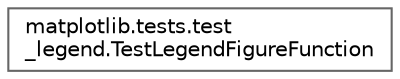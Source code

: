 digraph "Graphical Class Hierarchy"
{
 // LATEX_PDF_SIZE
  bgcolor="transparent";
  edge [fontname=Helvetica,fontsize=10,labelfontname=Helvetica,labelfontsize=10];
  node [fontname=Helvetica,fontsize=10,shape=box,height=0.2,width=0.4];
  rankdir="LR";
  Node0 [id="Node000000",label="matplotlib.tests.test\l_legend.TestLegendFigureFunction",height=0.2,width=0.4,color="grey40", fillcolor="white", style="filled",URL="$d3/d4c/classmatplotlib_1_1tests_1_1test__legend_1_1TestLegendFigureFunction.html",tooltip=" "];
}
